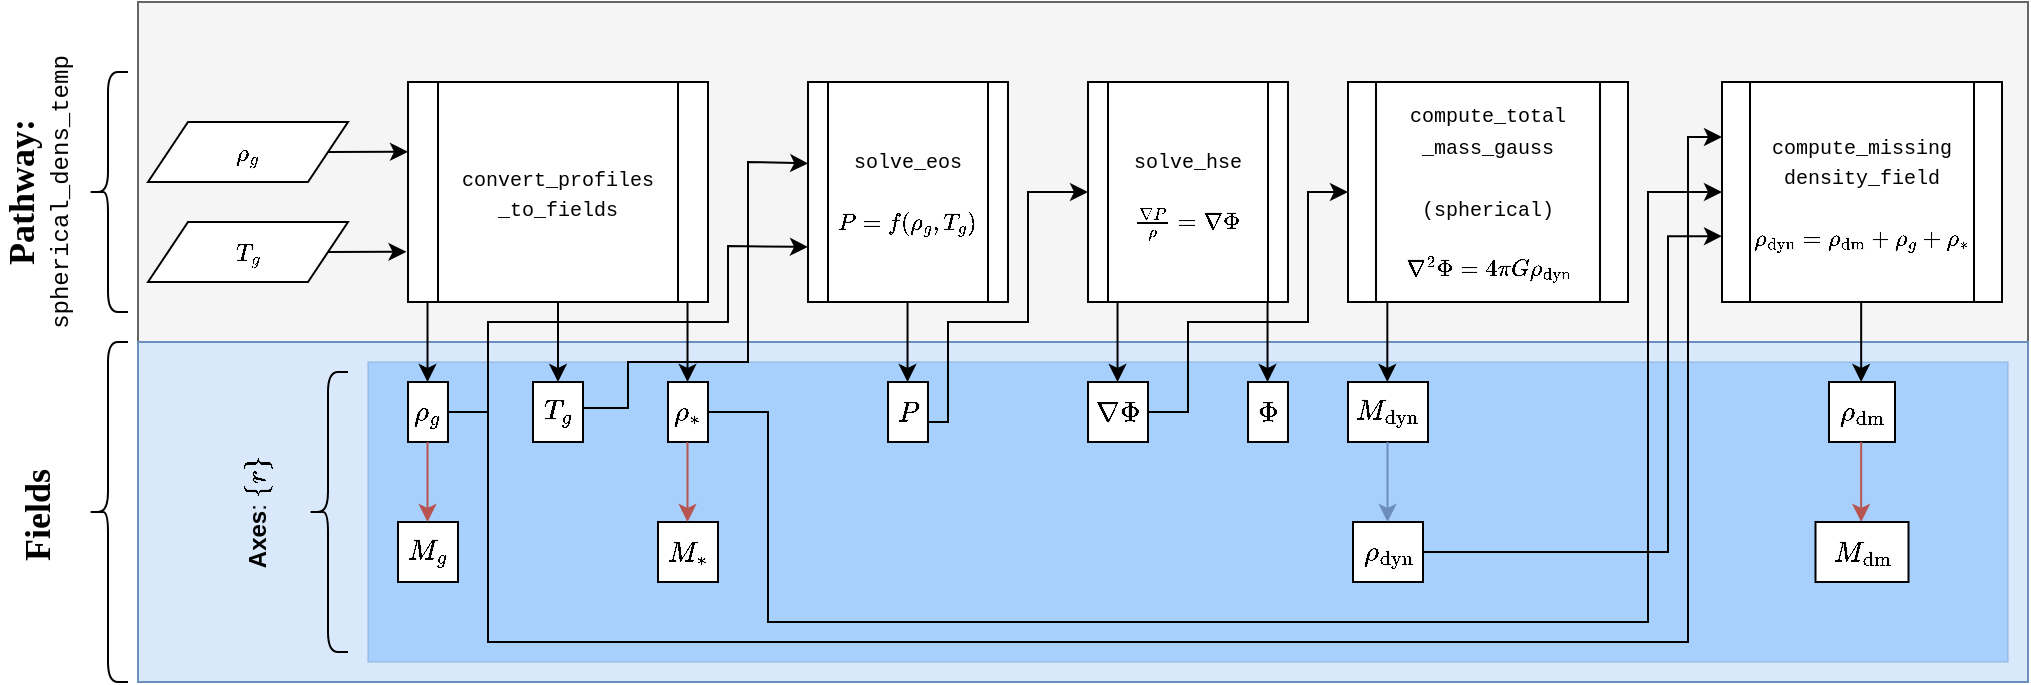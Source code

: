 <mxfile version="25.0.3">
  <diagram id="C5RBs43oDa-KdzZeNtuy" name="Page-1">
    <mxGraphModel dx="1956" dy="745" grid="1" gridSize="10" guides="1" tooltips="1" connect="1" arrows="1" fold="1" page="1" pageScale="1" pageWidth="827" pageHeight="1169" math="1" shadow="0">
      <root>
        <mxCell id="WIyWlLk6GJQsqaUBKTNV-0" />
        <mxCell id="WIyWlLk6GJQsqaUBKTNV-1" parent="WIyWlLk6GJQsqaUBKTNV-0" />
        <mxCell id="f4xyCQLTvyVlBibsgJEd-58" value="" style="rounded=0;whiteSpace=wrap;html=1;fillColor=#f5f5f5;strokeColor=#666666;fontColor=#333333;" vertex="1" parent="WIyWlLk6GJQsqaUBKTNV-1">
          <mxGeometry x="35" y="30" width="945" height="170" as="geometry" />
        </mxCell>
        <mxCell id="f4xyCQLTvyVlBibsgJEd-56" value="" style="rounded=0;whiteSpace=wrap;html=1;fillColor=#dae8fc;strokeColor=#6c8ebf;" vertex="1" parent="WIyWlLk6GJQsqaUBKTNV-1">
          <mxGeometry x="35" y="200" width="945" height="170" as="geometry" />
        </mxCell>
        <mxCell id="f4xyCQLTvyVlBibsgJEd-57" value="" style="rounded=0;whiteSpace=wrap;html=1;fillColor=#3399FF;strokeColor=#6c8ebf;opacity=30;" vertex="1" parent="WIyWlLk6GJQsqaUBKTNV-1">
          <mxGeometry x="150" y="210" width="820" height="150" as="geometry" />
        </mxCell>
        <mxCell id="f4xyCQLTvyVlBibsgJEd-1" value="&lt;font face=&quot;Times New Roman&quot;&gt;\(\rho_g\)&lt;/font&gt;" style="shape=parallelogram;perimeter=parallelogramPerimeter;whiteSpace=wrap;html=1;fixedSize=1;" vertex="1" parent="WIyWlLk6GJQsqaUBKTNV-1">
          <mxGeometry x="40" y="90" width="100" height="30" as="geometry" />
        </mxCell>
        <mxCell id="f4xyCQLTvyVlBibsgJEd-2" value="&lt;font face=&quot;Times New Roman&quot;&gt;\(T_g\)&lt;/font&gt;" style="shape=parallelogram;perimeter=parallelogramPerimeter;whiteSpace=wrap;html=1;fixedSize=1;" vertex="1" parent="WIyWlLk6GJQsqaUBKTNV-1">
          <mxGeometry x="40" y="140" width="100" height="30" as="geometry" />
        </mxCell>
        <mxCell id="f4xyCQLTvyVlBibsgJEd-3" value="&lt;font style=&quot;font-size: 10px;&quot; face=&quot;Courier New&quot;&gt;convert_profiles&lt;/font&gt;&lt;div&gt;&lt;font style=&quot;font-size: 10px;&quot; face=&quot;Courier New&quot;&gt;_to_fields&lt;/font&gt;&lt;/div&gt;" style="shape=process;whiteSpace=wrap;html=1;backgroundOutline=1;" vertex="1" parent="WIyWlLk6GJQsqaUBKTNV-1">
          <mxGeometry x="170" y="70" width="150" height="110" as="geometry" />
        </mxCell>
        <mxCell id="f4xyCQLTvyVlBibsgJEd-4" value="" style="endArrow=classic;html=1;rounded=0;exitX=1;exitY=0.5;exitDx=0;exitDy=0;entryX=-0.005;entryY=0.772;entryDx=0;entryDy=0;entryPerimeter=0;" edge="1" parent="WIyWlLk6GJQsqaUBKTNV-1" source="f4xyCQLTvyVlBibsgJEd-2" target="f4xyCQLTvyVlBibsgJEd-3">
          <mxGeometry width="50" height="50" relative="1" as="geometry">
            <mxPoint x="130" y="170" as="sourcePoint" />
            <mxPoint x="180" y="120" as="targetPoint" />
          </mxGeometry>
        </mxCell>
        <mxCell id="f4xyCQLTvyVlBibsgJEd-5" value="" style="endArrow=classic;html=1;rounded=0;exitX=1;exitY=0.5;exitDx=0;exitDy=0;entryX=-0.005;entryY=0.772;entryDx=0;entryDy=0;entryPerimeter=0;" edge="1" parent="WIyWlLk6GJQsqaUBKTNV-1" source="f4xyCQLTvyVlBibsgJEd-1">
          <mxGeometry width="50" height="50" relative="1" as="geometry">
            <mxPoint x="131" y="104.87" as="sourcePoint" />
            <mxPoint x="170" y="104.87" as="targetPoint" />
          </mxGeometry>
        </mxCell>
        <mxCell id="f4xyCQLTvyVlBibsgJEd-6" value="" style="endArrow=classic;html=1;rounded=0;exitX=0.5;exitY=1;exitDx=0;exitDy=0;entryX=0.5;entryY=0;entryDx=0;entryDy=0;" edge="1" parent="WIyWlLk6GJQsqaUBKTNV-1" source="f4xyCQLTvyVlBibsgJEd-3" target="f4xyCQLTvyVlBibsgJEd-9">
          <mxGeometry width="50" height="50" relative="1" as="geometry">
            <mxPoint x="260" y="260" as="sourcePoint" />
            <mxPoint x="275" y="220" as="targetPoint" />
          </mxGeometry>
        </mxCell>
        <mxCell id="f4xyCQLTvyVlBibsgJEd-39" style="edgeStyle=orthogonalEdgeStyle;rounded=0;orthogonalLoop=1;jettySize=auto;html=1;exitX=1;exitY=0.5;exitDx=0;exitDy=0;entryX=0;entryY=0.25;entryDx=0;entryDy=0;" edge="1" parent="WIyWlLk6GJQsqaUBKTNV-1" source="f4xyCQLTvyVlBibsgJEd-8" target="f4xyCQLTvyVlBibsgJEd-38">
          <mxGeometry relative="1" as="geometry">
            <Array as="points">
              <mxPoint x="210" y="235" />
              <mxPoint x="210" y="350" />
              <mxPoint x="810" y="350" />
              <mxPoint x="810" y="98" />
            </Array>
          </mxGeometry>
        </mxCell>
        <mxCell id="f4xyCQLTvyVlBibsgJEd-8" value="\(\rho_g\)" style="rounded=0;whiteSpace=wrap;html=1;" vertex="1" parent="WIyWlLk6GJQsqaUBKTNV-1">
          <mxGeometry x="170" y="220" width="20" height="30" as="geometry" />
        </mxCell>
        <mxCell id="f4xyCQLTvyVlBibsgJEd-9" value="\(T_g\)" style="rounded=0;whiteSpace=wrap;html=1;" vertex="1" parent="WIyWlLk6GJQsqaUBKTNV-1">
          <mxGeometry x="232.5" y="220" width="25" height="30" as="geometry" />
        </mxCell>
        <mxCell id="f4xyCQLTvyVlBibsgJEd-40" style="edgeStyle=orthogonalEdgeStyle;rounded=0;orthogonalLoop=1;jettySize=auto;html=1;entryX=0;entryY=0.5;entryDx=0;entryDy=0;" edge="1" parent="WIyWlLk6GJQsqaUBKTNV-1" source="f4xyCQLTvyVlBibsgJEd-10" target="f4xyCQLTvyVlBibsgJEd-38">
          <mxGeometry relative="1" as="geometry">
            <Array as="points">
              <mxPoint x="350" y="235" />
              <mxPoint x="350" y="340" />
              <mxPoint x="790" y="340" />
              <mxPoint x="790" y="125" />
            </Array>
          </mxGeometry>
        </mxCell>
        <mxCell id="f4xyCQLTvyVlBibsgJEd-10" value="\(\rho_*\)" style="rounded=0;whiteSpace=wrap;html=1;" vertex="1" parent="WIyWlLk6GJQsqaUBKTNV-1">
          <mxGeometry x="300" y="220" width="20" height="30" as="geometry" />
        </mxCell>
        <mxCell id="f4xyCQLTvyVlBibsgJEd-12" value="" style="endArrow=classic;html=1;rounded=0;exitX=0.5;exitY=1;exitDx=0;exitDy=0;" edge="1" parent="WIyWlLk6GJQsqaUBKTNV-1">
          <mxGeometry width="50" height="50" relative="1" as="geometry">
            <mxPoint x="179.76" y="180" as="sourcePoint" />
            <mxPoint x="179.76" y="220" as="targetPoint" />
          </mxGeometry>
        </mxCell>
        <mxCell id="f4xyCQLTvyVlBibsgJEd-13" value="" style="endArrow=classic;html=1;rounded=0;exitX=0.5;exitY=1;exitDx=0;exitDy=0;" edge="1" parent="WIyWlLk6GJQsqaUBKTNV-1">
          <mxGeometry width="50" height="50" relative="1" as="geometry">
            <mxPoint x="309.76" y="180" as="sourcePoint" />
            <mxPoint x="309.76" y="220" as="targetPoint" />
          </mxGeometry>
        </mxCell>
        <mxCell id="f4xyCQLTvyVlBibsgJEd-15" value="&lt;font face=&quot;Courier New&quot;&gt;&lt;span style=&quot;font-size: 10px;&quot;&gt;solve_eos&lt;/span&gt;&lt;/font&gt;&lt;div&gt;&lt;font face=&quot;Courier New&quot;&gt;&lt;span style=&quot;font-size: 10px;&quot;&gt;&lt;br&gt;&lt;/span&gt;&lt;/font&gt;&lt;/div&gt;&lt;div&gt;&lt;font face=&quot;Courier New&quot;&gt;&lt;span style=&quot;font-size: 10px;&quot;&gt;\(P = f(\rho_g,T_g)\)&lt;/span&gt;&lt;/font&gt;&lt;/div&gt;" style="shape=process;whiteSpace=wrap;html=1;backgroundOutline=1;" vertex="1" parent="WIyWlLk6GJQsqaUBKTNV-1">
          <mxGeometry x="370" y="70" width="100" height="110" as="geometry" />
        </mxCell>
        <mxCell id="f4xyCQLTvyVlBibsgJEd-16" value="" style="endArrow=classic;html=1;rounded=0;exitX=1;exitY=0.5;exitDx=0;exitDy=0;entryX=0;entryY=0.75;entryDx=0;entryDy=0;" edge="1" parent="WIyWlLk6GJQsqaUBKTNV-1" source="f4xyCQLTvyVlBibsgJEd-8" target="f4xyCQLTvyVlBibsgJEd-15">
          <mxGeometry width="50" height="50" relative="1" as="geometry">
            <mxPoint x="190" y="240" as="sourcePoint" />
            <mxPoint x="240" y="190" as="targetPoint" />
            <Array as="points">
              <mxPoint x="210" y="235" />
              <mxPoint x="210" y="190" />
              <mxPoint x="270" y="190" />
              <mxPoint x="330" y="190" />
              <mxPoint x="330" y="152" />
            </Array>
          </mxGeometry>
        </mxCell>
        <mxCell id="f4xyCQLTvyVlBibsgJEd-17" value="" style="endArrow=classic;html=1;rounded=0;exitX=1;exitY=0.5;exitDx=0;exitDy=0;entryX=0.001;entryY=0.37;entryDx=0;entryDy=0;entryPerimeter=0;" edge="1" parent="WIyWlLk6GJQsqaUBKTNV-1" target="f4xyCQLTvyVlBibsgJEd-15">
          <mxGeometry width="50" height="50" relative="1" as="geometry">
            <mxPoint x="257.5" y="233" as="sourcePoint" />
            <mxPoint x="437.5" y="150" as="targetPoint" />
            <Array as="points">
              <mxPoint x="280" y="233" />
              <mxPoint x="280" y="210" />
              <mxPoint x="340" y="210" />
              <mxPoint x="340" y="110" />
            </Array>
          </mxGeometry>
        </mxCell>
        <mxCell id="f4xyCQLTvyVlBibsgJEd-18" value="\(P\)" style="rounded=0;whiteSpace=wrap;html=1;" vertex="1" parent="WIyWlLk6GJQsqaUBKTNV-1">
          <mxGeometry x="410" y="220" width="20" height="30" as="geometry" />
        </mxCell>
        <mxCell id="f4xyCQLTvyVlBibsgJEd-19" value="" style="endArrow=classic;html=1;rounded=0;exitX=0.5;exitY=1;exitDx=0;exitDy=0;entryX=0.5;entryY=0;entryDx=0;entryDy=0;" edge="1" parent="WIyWlLk6GJQsqaUBKTNV-1">
          <mxGeometry width="50" height="50" relative="1" as="geometry">
            <mxPoint x="419.77" y="180" as="sourcePoint" />
            <mxPoint x="419.77" y="220" as="targetPoint" />
          </mxGeometry>
        </mxCell>
        <mxCell id="f4xyCQLTvyVlBibsgJEd-20" value="&lt;font face=&quot;Courier New&quot;&gt;&lt;span style=&quot;font-size: 10px;&quot;&gt;solve_hse&lt;/span&gt;&lt;/font&gt;&lt;div&gt;&lt;font face=&quot;Courier New&quot;&gt;&lt;span style=&quot;font-size: 10px;&quot;&gt;&lt;br&gt;&lt;/span&gt;&lt;/font&gt;&lt;/div&gt;&lt;div&gt;&lt;font face=&quot;Courier New&quot;&gt;&lt;span style=&quot;font-size: 10px;&quot;&gt;\(\frac{\nabla P}{\rho} = \nabla \Phi\)&lt;/span&gt;&lt;/font&gt;&lt;/div&gt;" style="shape=process;whiteSpace=wrap;html=1;backgroundOutline=1;" vertex="1" parent="WIyWlLk6GJQsqaUBKTNV-1">
          <mxGeometry x="510" y="70" width="100" height="110" as="geometry" />
        </mxCell>
        <mxCell id="f4xyCQLTvyVlBibsgJEd-28" style="edgeStyle=orthogonalEdgeStyle;rounded=0;orthogonalLoop=1;jettySize=auto;html=1;entryX=0;entryY=0.5;entryDx=0;entryDy=0;" edge="1" parent="WIyWlLk6GJQsqaUBKTNV-1" source="f4xyCQLTvyVlBibsgJEd-21" target="f4xyCQLTvyVlBibsgJEd-26">
          <mxGeometry relative="1" as="geometry">
            <Array as="points">
              <mxPoint x="560" y="235" />
              <mxPoint x="560" y="190" />
              <mxPoint x="620" y="190" />
              <mxPoint x="620" y="125" />
            </Array>
          </mxGeometry>
        </mxCell>
        <mxCell id="f4xyCQLTvyVlBibsgJEd-21" value="\(\nabla \Phi\)" style="rounded=0;whiteSpace=wrap;html=1;" vertex="1" parent="WIyWlLk6GJQsqaUBKTNV-1">
          <mxGeometry x="510" y="220" width="30" height="30" as="geometry" />
        </mxCell>
        <mxCell id="f4xyCQLTvyVlBibsgJEd-22" value="\(\Phi\)" style="rounded=0;whiteSpace=wrap;html=1;" vertex="1" parent="WIyWlLk6GJQsqaUBKTNV-1">
          <mxGeometry x="590" y="220" width="20" height="30" as="geometry" />
        </mxCell>
        <mxCell id="f4xyCQLTvyVlBibsgJEd-23" value="" style="endArrow=classic;html=1;rounded=0;exitX=0.5;exitY=1;exitDx=0;exitDy=0;entryX=0.5;entryY=0;entryDx=0;entryDy=0;" edge="1" parent="WIyWlLk6GJQsqaUBKTNV-1">
          <mxGeometry width="50" height="50" relative="1" as="geometry">
            <mxPoint x="524.77" y="180" as="sourcePoint" />
            <mxPoint x="524.77" y="220" as="targetPoint" />
          </mxGeometry>
        </mxCell>
        <mxCell id="f4xyCQLTvyVlBibsgJEd-24" value="" style="endArrow=classic;html=1;rounded=0;exitX=0.5;exitY=1;exitDx=0;exitDy=0;entryX=0.5;entryY=0;entryDx=0;entryDy=0;" edge="1" parent="WIyWlLk6GJQsqaUBKTNV-1">
          <mxGeometry width="50" height="50" relative="1" as="geometry">
            <mxPoint x="599.77" y="180" as="sourcePoint" />
            <mxPoint x="599.77" y="220" as="targetPoint" />
          </mxGeometry>
        </mxCell>
        <mxCell id="f4xyCQLTvyVlBibsgJEd-25" value="" style="endArrow=classic;html=1;rounded=0;exitX=1;exitY=0.5;exitDx=0;exitDy=0;entryX=0;entryY=0.5;entryDx=0;entryDy=0;" edge="1" parent="WIyWlLk6GJQsqaUBKTNV-1" target="f4xyCQLTvyVlBibsgJEd-20">
          <mxGeometry width="50" height="50" relative="1" as="geometry">
            <mxPoint x="430.0" y="240" as="sourcePoint" />
            <mxPoint x="490" y="130" as="targetPoint" />
            <Array as="points">
              <mxPoint x="440" y="240" />
              <mxPoint x="440" y="190" />
              <mxPoint x="460" y="190" />
              <mxPoint x="480" y="190" />
              <mxPoint x="480" y="125" />
            </Array>
          </mxGeometry>
        </mxCell>
        <mxCell id="f4xyCQLTvyVlBibsgJEd-26" value="&lt;font face=&quot;Courier New&quot;&gt;&lt;span style=&quot;font-size: 10px;&quot;&gt;compute_total&lt;/span&gt;&lt;/font&gt;&lt;div&gt;&lt;font face=&quot;Courier New&quot;&gt;&lt;span style=&quot;font-size: 10px;&quot;&gt;_mass_gauss&lt;/span&gt;&lt;/font&gt;&lt;br&gt;&lt;div&gt;&lt;font face=&quot;Courier New&quot;&gt;&lt;span style=&quot;font-size: 10px;&quot;&gt;&lt;br&gt;&lt;/span&gt;&lt;/font&gt;&lt;/div&gt;&lt;div&gt;&lt;font face=&quot;Courier New&quot;&gt;&lt;span style=&quot;font-size: 10px;&quot;&gt;(spherical)&lt;/span&gt;&lt;/font&gt;&lt;/div&gt;&lt;div&gt;&lt;font face=&quot;Courier New&quot;&gt;&lt;span style=&quot;font-size: 10px;&quot;&gt;&lt;br&gt;&lt;/span&gt;&lt;/font&gt;&lt;/div&gt;&lt;div&gt;&lt;font face=&quot;Courier New&quot;&gt;&lt;span style=&quot;font-size: 10px;&quot;&gt;\(\nabla^2 \Phi = 4\pi G \rho_{\rm dyn}\)&lt;/span&gt;&lt;/font&gt;&lt;/div&gt;&lt;/div&gt;" style="shape=process;whiteSpace=wrap;html=1;backgroundOutline=1;" vertex="1" parent="WIyWlLk6GJQsqaUBKTNV-1">
          <mxGeometry x="640" y="70" width="140" height="110" as="geometry" />
        </mxCell>
        <mxCell id="f4xyCQLTvyVlBibsgJEd-29" value="\(M_{\rm dyn}\)" style="rounded=0;whiteSpace=wrap;html=1;" vertex="1" parent="WIyWlLk6GJQsqaUBKTNV-1">
          <mxGeometry x="640" y="220" width="40" height="30" as="geometry" />
        </mxCell>
        <mxCell id="f4xyCQLTvyVlBibsgJEd-30" value="" style="endArrow=classic;html=1;rounded=0;exitX=0.5;exitY=1;exitDx=0;exitDy=0;entryX=0.5;entryY=0;entryDx=0;entryDy=0;" edge="1" parent="WIyWlLk6GJQsqaUBKTNV-1">
          <mxGeometry width="50" height="50" relative="1" as="geometry">
            <mxPoint x="659.67" y="180" as="sourcePoint" />
            <mxPoint x="659.67" y="220" as="targetPoint" />
          </mxGeometry>
        </mxCell>
        <mxCell id="f4xyCQLTvyVlBibsgJEd-32" value="\(M_g\)" style="rounded=0;whiteSpace=wrap;html=1;" vertex="1" parent="WIyWlLk6GJQsqaUBKTNV-1">
          <mxGeometry x="165" y="290" width="30" height="30" as="geometry" />
        </mxCell>
        <mxCell id="f4xyCQLTvyVlBibsgJEd-33" value="" style="endArrow=classic;html=1;rounded=0;exitX=0.5;exitY=1;exitDx=0;exitDy=0;fillColor=#f8cecc;strokeColor=#b85450;" edge="1" parent="WIyWlLk6GJQsqaUBKTNV-1">
          <mxGeometry width="50" height="50" relative="1" as="geometry">
            <mxPoint x="179.76" y="250" as="sourcePoint" />
            <mxPoint x="179.76" y="290" as="targetPoint" />
          </mxGeometry>
        </mxCell>
        <mxCell id="f4xyCQLTvyVlBibsgJEd-34" value="\(M_*\)" style="rounded=0;whiteSpace=wrap;html=1;" vertex="1" parent="WIyWlLk6GJQsqaUBKTNV-1">
          <mxGeometry x="295" y="290" width="30" height="30" as="geometry" />
        </mxCell>
        <mxCell id="f4xyCQLTvyVlBibsgJEd-35" value="" style="endArrow=classic;html=1;rounded=0;exitX=0.5;exitY=1;exitDx=0;exitDy=0;fillColor=#f8cecc;strokeColor=#b85450;" edge="1" parent="WIyWlLk6GJQsqaUBKTNV-1">
          <mxGeometry width="50" height="50" relative="1" as="geometry">
            <mxPoint x="309.76" y="250" as="sourcePoint" />
            <mxPoint x="309.76" y="290" as="targetPoint" />
          </mxGeometry>
        </mxCell>
        <mxCell id="f4xyCQLTvyVlBibsgJEd-36" value="\(\rho_{\rm dyn}\)" style="rounded=0;whiteSpace=wrap;html=1;" vertex="1" parent="WIyWlLk6GJQsqaUBKTNV-1">
          <mxGeometry x="642.5" y="290" width="35" height="30" as="geometry" />
        </mxCell>
        <mxCell id="f4xyCQLTvyVlBibsgJEd-37" value="" style="endArrow=classic;html=1;rounded=0;exitX=0.5;exitY=1;exitDx=0;exitDy=0;fillColor=#dae8fc;strokeColor=#6c8ebf;" edge="1" parent="WIyWlLk6GJQsqaUBKTNV-1">
          <mxGeometry width="50" height="50" relative="1" as="geometry">
            <mxPoint x="659.76" y="250" as="sourcePoint" />
            <mxPoint x="659.76" y="290" as="targetPoint" />
          </mxGeometry>
        </mxCell>
        <mxCell id="f4xyCQLTvyVlBibsgJEd-38" value="&lt;div&gt;&lt;font face=&quot;Courier New&quot;&gt;&lt;span style=&quot;font-size: 10px;&quot;&gt;compute_missing&lt;/span&gt;&lt;/font&gt;&lt;/div&gt;&lt;div&gt;&lt;font face=&quot;Courier New&quot;&gt;&lt;span style=&quot;font-size: 10px;&quot;&gt;density_field&lt;br&gt;&lt;/span&gt;&lt;/font&gt;&lt;div&gt;&lt;font face=&quot;Courier New&quot;&gt;&lt;span style=&quot;font-size: 10px;&quot;&gt;&lt;br&gt;&lt;/span&gt;&lt;/font&gt;&lt;/div&gt;&lt;div&gt;&lt;font face=&quot;Courier New&quot;&gt;&lt;span style=&quot;font-size: 10px;&quot;&gt;\(\rho_{\rm dyn} = \rho_{\rm dm} + \rho_g + \rho_*\)&lt;/span&gt;&lt;/font&gt;&lt;/div&gt;&lt;/div&gt;" style="shape=process;whiteSpace=wrap;html=1;backgroundOutline=1;" vertex="1" parent="WIyWlLk6GJQsqaUBKTNV-1">
          <mxGeometry x="827" y="70" width="140" height="110" as="geometry" />
        </mxCell>
        <mxCell id="f4xyCQLTvyVlBibsgJEd-41" style="edgeStyle=orthogonalEdgeStyle;rounded=0;orthogonalLoop=1;jettySize=auto;html=1;entryX=0;entryY=0.701;entryDx=0;entryDy=0;entryPerimeter=0;" edge="1" parent="WIyWlLk6GJQsqaUBKTNV-1" source="f4xyCQLTvyVlBibsgJEd-36" target="f4xyCQLTvyVlBibsgJEd-38">
          <mxGeometry relative="1" as="geometry">
            <Array as="points">
              <mxPoint x="800" y="305" />
              <mxPoint x="800" y="147" />
            </Array>
          </mxGeometry>
        </mxCell>
        <mxCell id="f4xyCQLTvyVlBibsgJEd-42" value="\(\rho_{\rm dm}\)" style="rounded=0;whiteSpace=wrap;html=1;" vertex="1" parent="WIyWlLk6GJQsqaUBKTNV-1">
          <mxGeometry x="880.5" y="220" width="33" height="30" as="geometry" />
        </mxCell>
        <mxCell id="f4xyCQLTvyVlBibsgJEd-43" value="" style="endArrow=classic;html=1;rounded=0;exitX=0.5;exitY=1;exitDx=0;exitDy=0;" edge="1" parent="WIyWlLk6GJQsqaUBKTNV-1">
          <mxGeometry width="50" height="50" relative="1" as="geometry">
            <mxPoint x="896.58" y="180" as="sourcePoint" />
            <mxPoint x="896.58" y="220" as="targetPoint" />
          </mxGeometry>
        </mxCell>
        <mxCell id="f4xyCQLTvyVlBibsgJEd-44" value="" style="endArrow=classic;html=1;rounded=0;exitX=0.5;exitY=1;exitDx=0;exitDy=0;fillColor=#f8cecc;strokeColor=#b85450;" edge="1" parent="WIyWlLk6GJQsqaUBKTNV-1">
          <mxGeometry width="50" height="50" relative="1" as="geometry">
            <mxPoint x="896.58" y="250" as="sourcePoint" />
            <mxPoint x="896.58" y="290" as="targetPoint" />
          </mxGeometry>
        </mxCell>
        <mxCell id="f4xyCQLTvyVlBibsgJEd-45" value="\(M_{\rm dm}\)" style="rounded=0;whiteSpace=wrap;html=1;" vertex="1" parent="WIyWlLk6GJQsqaUBKTNV-1">
          <mxGeometry x="873.75" y="290" width="46.5" height="30" as="geometry" />
        </mxCell>
        <mxCell id="f4xyCQLTvyVlBibsgJEd-48" value="&lt;b&gt;&lt;font style=&quot;font-size: 18px;&quot;&gt;Pathway:&lt;/font&gt;&lt;/b&gt; &lt;font face=&quot;Courier New&quot;&gt;spherical_dens_temp&lt;/font&gt;" style="text;html=1;align=center;verticalAlign=middle;whiteSpace=wrap;rounded=0;rotation=-90;fontFamily=Times New Roman;" vertex="1" parent="WIyWlLk6GJQsqaUBKTNV-1">
          <mxGeometry x="-90" y="110" width="150" height="30" as="geometry" />
        </mxCell>
        <mxCell id="f4xyCQLTvyVlBibsgJEd-50" value="" style="shape=curlyBracket;whiteSpace=wrap;html=1;rounded=1;labelPosition=left;verticalLabelPosition=middle;align=right;verticalAlign=middle;" vertex="1" parent="WIyWlLk6GJQsqaUBKTNV-1">
          <mxGeometry x="10" y="65" width="20" height="120" as="geometry" />
        </mxCell>
        <mxCell id="f4xyCQLTvyVlBibsgJEd-51" value="&lt;b&gt;&lt;font style=&quot;font-size: 18px;&quot;&gt;Fields&lt;/font&gt;&lt;/b&gt;&amp;nbsp;" style="text;html=1;align=center;verticalAlign=middle;whiteSpace=wrap;rounded=0;rotation=-90;fontFamily=Times New Roman;" vertex="1" parent="WIyWlLk6GJQsqaUBKTNV-1">
          <mxGeometry x="-90" y="270" width="150" height="30" as="geometry" />
        </mxCell>
        <mxCell id="f4xyCQLTvyVlBibsgJEd-52" value="" style="shape=curlyBracket;whiteSpace=wrap;html=1;rounded=1;labelPosition=left;verticalLabelPosition=middle;align=right;verticalAlign=middle;" vertex="1" parent="WIyWlLk6GJQsqaUBKTNV-1">
          <mxGeometry x="10" y="200" width="20" height="170" as="geometry" />
        </mxCell>
        <mxCell id="f4xyCQLTvyVlBibsgJEd-59" value="&lt;b&gt;Axes&lt;/b&gt;: \(\{r\}\)" style="text;html=1;align=center;verticalAlign=middle;whiteSpace=wrap;rounded=0;rotation=-90;" vertex="1" parent="WIyWlLk6GJQsqaUBKTNV-1">
          <mxGeometry x="50" y="270" width="90" height="30" as="geometry" />
        </mxCell>
        <mxCell id="f4xyCQLTvyVlBibsgJEd-60" value="" style="shape=curlyBracket;whiteSpace=wrap;html=1;rounded=1;labelPosition=left;verticalLabelPosition=middle;align=right;verticalAlign=middle;" vertex="1" parent="WIyWlLk6GJQsqaUBKTNV-1">
          <mxGeometry x="120" y="215" width="20" height="140" as="geometry" />
        </mxCell>
      </root>
    </mxGraphModel>
  </diagram>
</mxfile>
